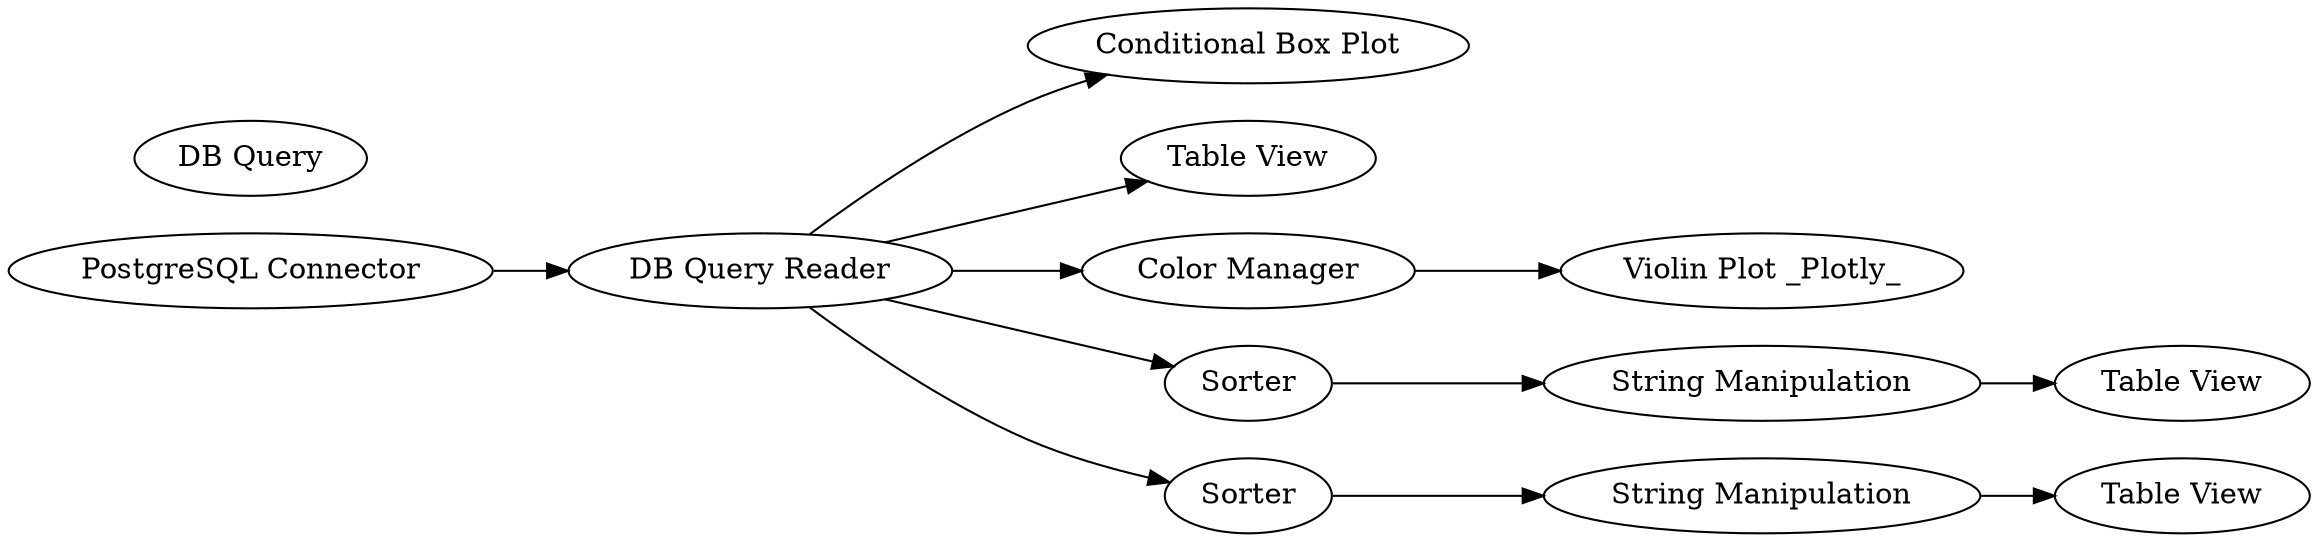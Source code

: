 digraph {
	1 [label="PostgreSQL Connector"]
	2 [label="DB Query Reader"]
	3 [label="Conditional Box Plot"]
	7 [label="Table View"]
	8 [label="DB Query"]
	12 [label="Violin Plot _Plotly_"]
	13 [label="Color Manager"]
	16 [label=Sorter]
	17 [label=Sorter]
	18 [label="Table View"]
	21 [label="String Manipulation"]
	22 [label="String Manipulation"]
	23 [label="Table View"]
	1 -> 2
	2 -> 3
	2 -> 16
	2 -> 17
	2 -> 7
	2 -> 13
	13 -> 12
	16 -> 22
	17 -> 21
	21 -> 18
	22 -> 23
	rankdir=LR
}
